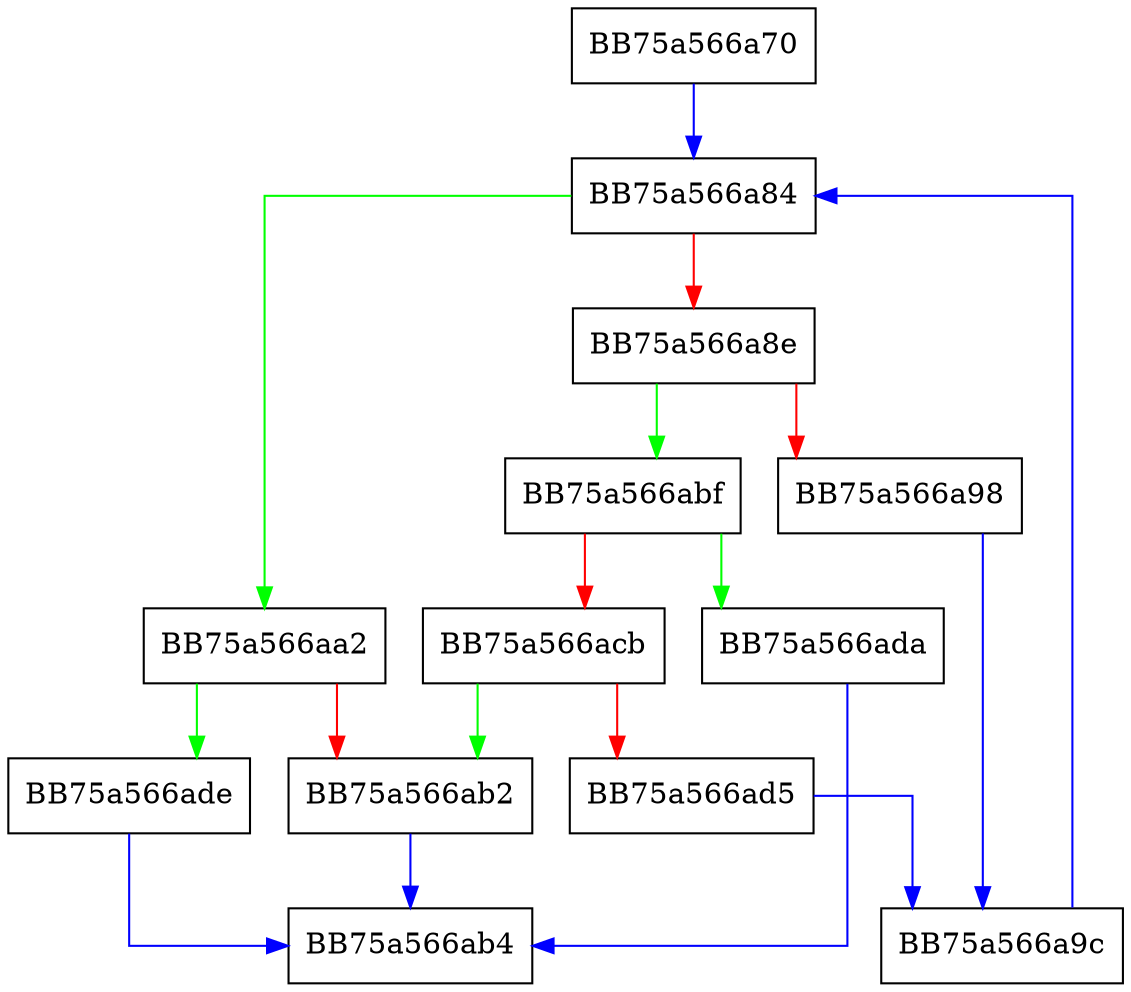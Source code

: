 digraph find_restart_any {
  node [shape="box"];
  graph [splines=ortho];
  BB75a566a70 -> BB75a566a84 [color="blue"];
  BB75a566a84 -> BB75a566aa2 [color="green"];
  BB75a566a84 -> BB75a566a8e [color="red"];
  BB75a566a8e -> BB75a566abf [color="green"];
  BB75a566a8e -> BB75a566a98 [color="red"];
  BB75a566a98 -> BB75a566a9c [color="blue"];
  BB75a566a9c -> BB75a566a84 [color="blue"];
  BB75a566aa2 -> BB75a566ade [color="green"];
  BB75a566aa2 -> BB75a566ab2 [color="red"];
  BB75a566ab2 -> BB75a566ab4 [color="blue"];
  BB75a566abf -> BB75a566ada [color="green"];
  BB75a566abf -> BB75a566acb [color="red"];
  BB75a566acb -> BB75a566ab2 [color="green"];
  BB75a566acb -> BB75a566ad5 [color="red"];
  BB75a566ad5 -> BB75a566a9c [color="blue"];
  BB75a566ada -> BB75a566ab4 [color="blue"];
  BB75a566ade -> BB75a566ab4 [color="blue"];
}